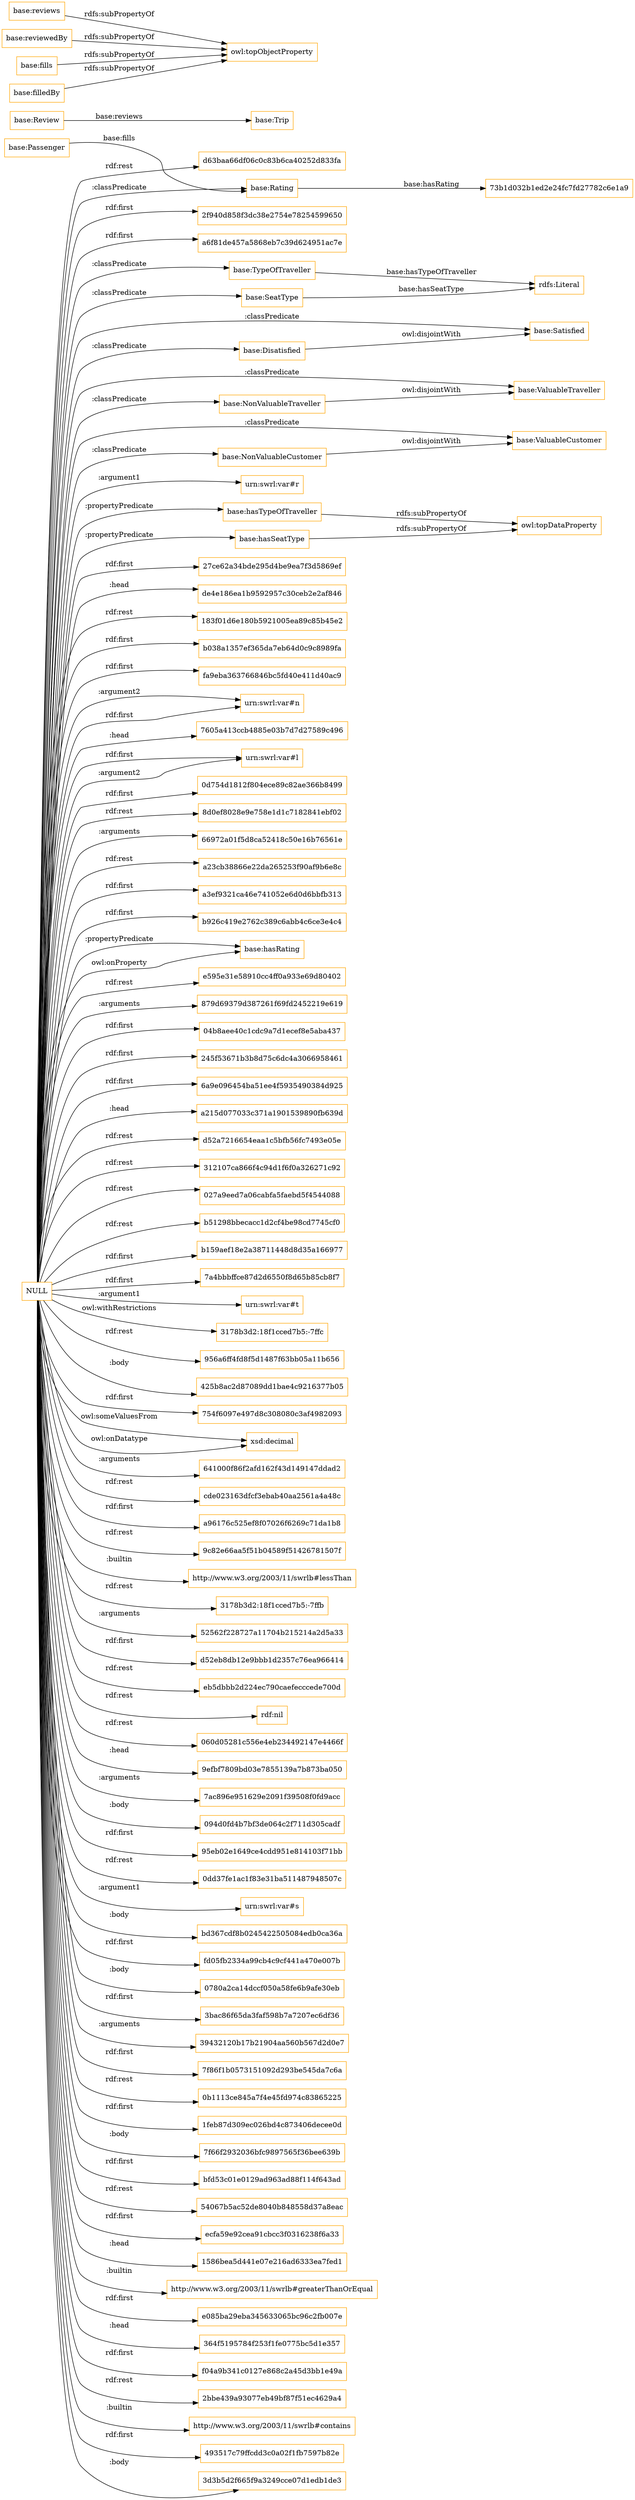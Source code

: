 digraph ar2dtool_diagram { 
rankdir=LR;
size="1501"
node [shape = rectangle, color="orange"]; "base:SeatType" "base:Review" "base:Satisfied" "base:TypeOfTraveller" "base:NonValuableTraveller" "base:ValuableTraveller" "base:Passenger" "base:ValuableCustomer" "base:Trip" "base:Rating" "base:Disatisfied" "base:NonValuableCustomer" ; /*classes style*/
	"base:hasSeatType" -> "owl:topDataProperty" [ label = "rdfs:subPropertyOf" ];
	"base:Disatisfied" -> "base:Satisfied" [ label = "owl:disjointWith" ];
	"base:reviews" -> "owl:topObjectProperty" [ label = "rdfs:subPropertyOf" ];
	"base:NonValuableTraveller" -> "base:ValuableTraveller" [ label = "owl:disjointWith" ];
	"base:NonValuableCustomer" -> "base:ValuableCustomer" [ label = "owl:disjointWith" ];
	"base:reviewedBy" -> "owl:topObjectProperty" [ label = "rdfs:subPropertyOf" ];
	"base:fills" -> "owl:topObjectProperty" [ label = "rdfs:subPropertyOf" ];
	"base:hasTypeOfTraveller" -> "owl:topDataProperty" [ label = "rdfs:subPropertyOf" ];
	"NULL" -> "27ce62a34bde295d4be9ea7f3d5869ef" [ label = "rdf:first" ];
	"NULL" -> "de4e186ea1b9592957c30ceb2e2af846" [ label = ":head" ];
	"NULL" -> "183f01d6e180b5921005ea89c85b45e2" [ label = "rdf:rest" ];
	"NULL" -> "b038a1357ef365da7eb64d0c9c8989fa" [ label = "rdf:first" ];
	"NULL" -> "fa9eba363766846bc5fd40e411d40ac9" [ label = "rdf:first" ];
	"NULL" -> "urn:swrl:var#n" [ label = "rdf:first" ];
	"NULL" -> "7605a413ccb4885e03b7d7d27589c496" [ label = ":head" ];
	"NULL" -> "urn:swrl:var#n" [ label = ":argument2" ];
	"NULL" -> "urn:swrl:var#l" [ label = ":argument2" ];
	"NULL" -> "0d754d1812f804ece89c82ae366b8499" [ label = "rdf:first" ];
	"NULL" -> "base:Disatisfied" [ label = ":classPredicate" ];
	"NULL" -> "8d0ef8028e9e758e1d1c7182841ebf02" [ label = "rdf:rest" ];
	"NULL" -> "66972a01f5d8ca52418c50e16b76561e" [ label = ":arguments" ];
	"NULL" -> "a23cb38866e22da265253f90af9b6e8c" [ label = "rdf:rest" ];
	"NULL" -> "a3ef9321ca46e741052e6d0d6bbfb313" [ label = "rdf:first" ];
	"NULL" -> "b926c419e2762c389c6abb4c6ce3e4c4" [ label = "rdf:first" ];
	"NULL" -> "base:NonValuableCustomer" [ label = ":classPredicate" ];
	"NULL" -> "base:hasRating" [ label = "owl:onProperty" ];
	"NULL" -> "e595e31e58910cc4ff0a933e69d80402" [ label = "rdf:rest" ];
	"NULL" -> "879d69379d387261f69fd2452219e619" [ label = ":arguments" ];
	"NULL" -> "04b8aee40c1cdc9a7d1ecef8e5aba437" [ label = "rdf:first" ];
	"NULL" -> "245f53671b3b8d75c6dc4a3066958461" [ label = "rdf:first" ];
	"NULL" -> "6a9e096454ba51ee4f5935490384d925" [ label = "rdf:first" ];
	"NULL" -> "base:Rating" [ label = ":classPredicate" ];
	"NULL" -> "a215d077033c371a1901539890fb639d" [ label = ":head" ];
	"NULL" -> "d52a7216654eaa1c5bfb56fc7493e05e" [ label = "rdf:rest" ];
	"NULL" -> "312107ca866f4c94d1f6f0a326271c92" [ label = "rdf:rest" ];
	"NULL" -> "027a9eed7a06cabfa5faebd5f4544088" [ label = "rdf:rest" ];
	"NULL" -> "b51298bbecacc1d2cf4be98cd7745cf0" [ label = "rdf:rest" ];
	"NULL" -> "b159aef18e2a38711448d8d35a166977" [ label = "rdf:first" ];
	"NULL" -> "7a4bbbffce87d2d6550f8d65b85cb8f7" [ label = "rdf:first" ];
	"NULL" -> "base:hasSeatType" [ label = ":propertyPredicate" ];
	"NULL" -> "urn:swrl:var#t" [ label = ":argument1" ];
	"NULL" -> "3178b3d2:18f1cced7b5:-7ffc" [ label = "owl:withRestrictions" ];
	"NULL" -> "956a6ff4fd8f5d1487f63bb05a11b656" [ label = "rdf:rest" ];
	"NULL" -> "425b8ac2d87089dd1bae4c9216377b05" [ label = ":body" ];
	"NULL" -> "base:SeatType" [ label = ":classPredicate" ];
	"NULL" -> "754f6097e497d8c308080c3af4982093" [ label = "rdf:first" ];
	"NULL" -> "xsd:decimal" [ label = "owl:onDatatype" ];
	"NULL" -> "641000f86f2afd162f43d149147ddad2" [ label = ":arguments" ];
	"NULL" -> "cde023163dfcf3ebab40aa2561a4a48c" [ label = "rdf:rest" ];
	"NULL" -> "a96176c525ef8f07026f6269c71da1b8" [ label = "rdf:first" ];
	"NULL" -> "xsd:decimal" [ label = "owl:someValuesFrom" ];
	"NULL" -> "9c82e66aa5f51b04589f51426781507f" [ label = "rdf:rest" ];
	"NULL" -> "http://www.w3.org/2003/11/swrlb#lessThan" [ label = ":builtin" ];
	"NULL" -> "3178b3d2:18f1cced7b5:-7ffb" [ label = "rdf:rest" ];
	"NULL" -> "52562f228727a11704b215214a2d5a33" [ label = ":arguments" ];
	"NULL" -> "d52eb8db12e9bbb1d2357c76ea966414" [ label = "rdf:first" ];
	"NULL" -> "eb5dbbb2d224ec790caefecccede700d" [ label = "rdf:rest" ];
	"NULL" -> "rdf:nil" [ label = "rdf:rest" ];
	"NULL" -> "base:TypeOfTraveller" [ label = ":classPredicate" ];
	"NULL" -> "060d05281c556e4eb234492147e4466f" [ label = "rdf:rest" ];
	"NULL" -> "9efbf7809bd03e7855139a7b873ba050" [ label = ":head" ];
	"NULL" -> "7ac896e951629e2091f39508f0fd9acc" [ label = ":arguments" ];
	"NULL" -> "094d0fd4b7bf3de064c2f711d305cadf" [ label = ":body" ];
	"NULL" -> "95eb02e1649ce4cdd951e814103f71bb" [ label = "rdf:first" ];
	"NULL" -> "0dd37fe1ac1f83e31ba511487948507c" [ label = "rdf:rest" ];
	"NULL" -> "urn:swrl:var#s" [ label = ":argument1" ];
	"NULL" -> "bd367cdf8b0245422505084edb0ca36a" [ label = ":body" ];
	"NULL" -> "fd05fb2334a99cb4c9cf441a470e007b" [ label = "rdf:first" ];
	"NULL" -> "0780a2ca14dccf050a58fe6b9afe30eb" [ label = ":body" ];
	"NULL" -> "3bac86f65da3faf598b7a7207ec6df36" [ label = "rdf:first" ];
	"NULL" -> "39432120b17b21904aa560b567d2d0e7" [ label = ":arguments" ];
	"NULL" -> "base:Satisfied" [ label = ":classPredicate" ];
	"NULL" -> "base:hasTypeOfTraveller" [ label = ":propertyPredicate" ];
	"NULL" -> "7f86f1b0573151092d293be545da7c6a" [ label = "rdf:first" ];
	"NULL" -> "0b1113ce845a7f4e45fd974c83865225" [ label = "rdf:rest" ];
	"NULL" -> "1feb87d309ec026bd4c873406decee0d" [ label = "rdf:first" ];
	"NULL" -> "7f66f2932036bfc9897565f36bee639b" [ label = ":body" ];
	"NULL" -> "urn:swrl:var#l" [ label = "rdf:first" ];
	"NULL" -> "base:ValuableTraveller" [ label = ":classPredicate" ];
	"NULL" -> "bfd53c01e0129ad963ad88f114f643ad" [ label = "rdf:first" ];
	"NULL" -> "54067b5ac52de8040b848558d37a8eac" [ label = "rdf:rest" ];
	"NULL" -> "ecfa59e92cea91cbcc3f0316238f6a33" [ label = "rdf:first" ];
	"NULL" -> "1586bea5d441e07e216ad6333ea7fed1" [ label = ":head" ];
	"NULL" -> "base:NonValuableTraveller" [ label = ":classPredicate" ];
	"NULL" -> "http://www.w3.org/2003/11/swrlb#greaterThanOrEqual" [ label = ":builtin" ];
	"NULL" -> "e085ba29eba345633065bc96c2fb007e" [ label = "rdf:first" ];
	"NULL" -> "364f5195784f253f1fe0775bc5d1e357" [ label = ":head" ];
	"NULL" -> "f04a9b341c0127e868c2a45d3bb1e49a" [ label = "rdf:first" ];
	"NULL" -> "2bbe439a93077eb49bf87f51ec4629a4" [ label = "rdf:rest" ];
	"NULL" -> "http://www.w3.org/2003/11/swrlb#contains" [ label = ":builtin" ];
	"NULL" -> "493517c79ffcdd3c0a02f1fb7597b82e" [ label = "rdf:first" ];
	"NULL" -> "3d3b5d2f665f9a3249cce07d1edb1de3" [ label = ":body" ];
	"NULL" -> "base:ValuableCustomer" [ label = ":classPredicate" ];
	"NULL" -> "d63baa66df06c0c83b6ca40252d833fa" [ label = "rdf:rest" ];
	"NULL" -> "2f940d858f3dc38e2754e78254599650" [ label = "rdf:first" ];
	"NULL" -> "base:hasRating" [ label = ":propertyPredicate" ];
	"NULL" -> "a6f81de457a5868eb7c39d624951ac7e" [ label = "rdf:first" ];
	"NULL" -> "urn:swrl:var#r" [ label = ":argument1" ];
	"base:filledBy" -> "owl:topObjectProperty" [ label = "rdfs:subPropertyOf" ];
	"base:Rating" -> "73b1d032b1ed2e24fc7fd27782c6e1a9" [ label = "base:hasRating" ];
	"base:TypeOfTraveller" -> "rdfs:Literal" [ label = "base:hasTypeOfTraveller" ];
	"base:Passenger" -> "base:Rating" [ label = "base:fills" ];
	"base:Review" -> "base:Trip" [ label = "base:reviews" ];
	"base:SeatType" -> "rdfs:Literal" [ label = "base:hasSeatType" ];

}
